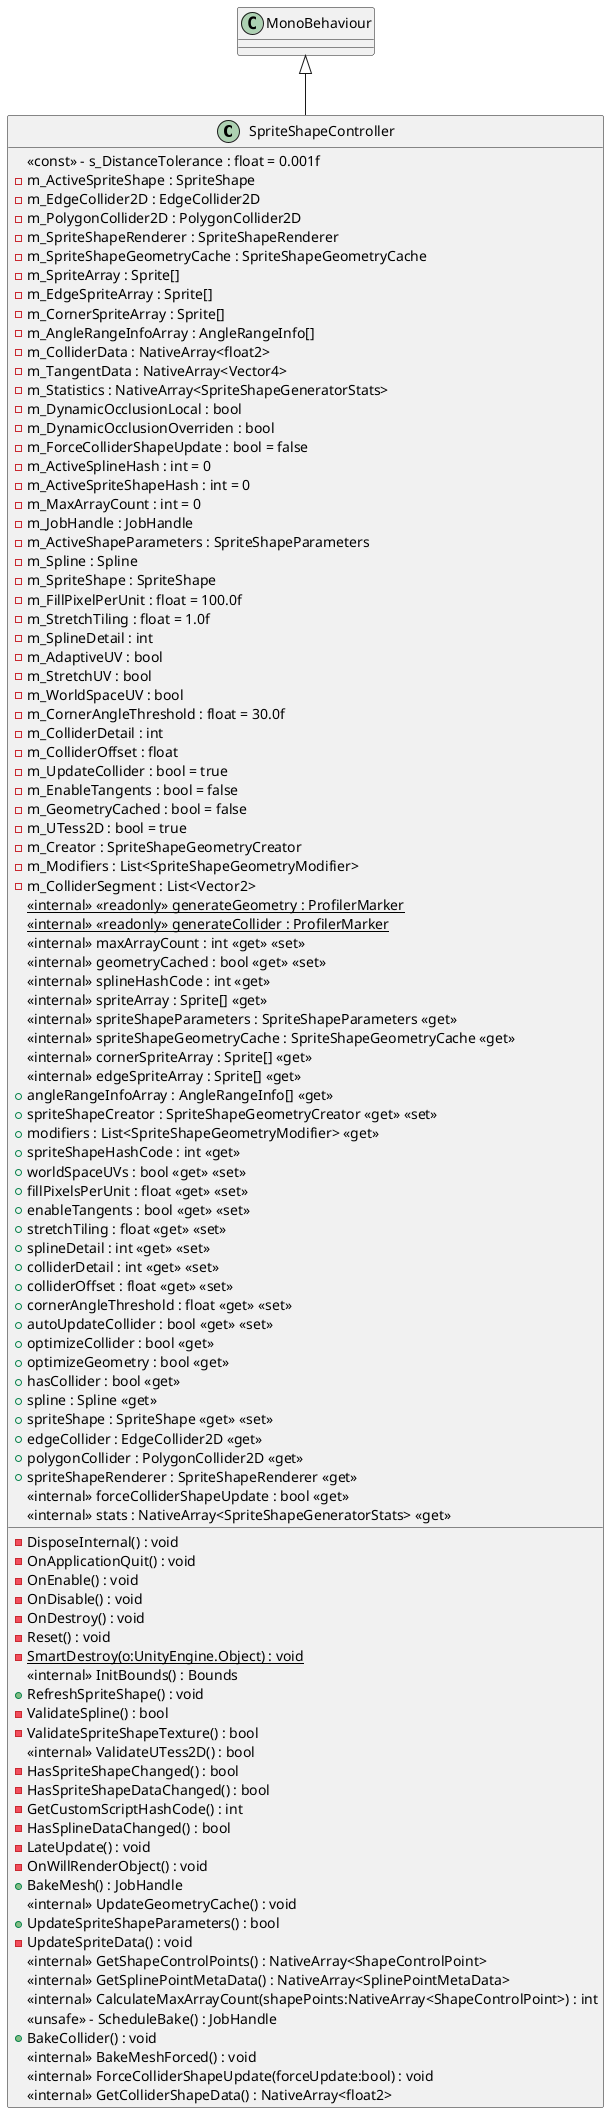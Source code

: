 @startuml
class SpriteShapeController {
    <<const>> - s_DistanceTolerance : float = 0.001f
    - m_ActiveSpriteShape : SpriteShape
    - m_EdgeCollider2D : EdgeCollider2D
    - m_PolygonCollider2D : PolygonCollider2D
    - m_SpriteShapeRenderer : SpriteShapeRenderer
    - m_SpriteShapeGeometryCache : SpriteShapeGeometryCache
    - m_SpriteArray : Sprite[]
    - m_EdgeSpriteArray : Sprite[]
    - m_CornerSpriteArray : Sprite[]
    - m_AngleRangeInfoArray : AngleRangeInfo[]
    - m_ColliderData : NativeArray<float2>
    - m_TangentData : NativeArray<Vector4>
    - m_Statistics : NativeArray<SpriteShapeGeneratorStats>
    - m_DynamicOcclusionLocal : bool
    - m_DynamicOcclusionOverriden : bool
    - m_ForceColliderShapeUpdate : bool = false
    - m_ActiveSplineHash : int = 0
    - m_ActiveSpriteShapeHash : int = 0
    - m_MaxArrayCount : int = 0
    - m_JobHandle : JobHandle
    - m_ActiveShapeParameters : SpriteShapeParameters
    - m_Spline : Spline
    - m_SpriteShape : SpriteShape
    - m_FillPixelPerUnit : float = 100.0f
    - m_StretchTiling : float = 1.0f
    - m_SplineDetail : int
    - m_AdaptiveUV : bool
    - m_StretchUV : bool
    - m_WorldSpaceUV : bool
    - m_CornerAngleThreshold : float = 30.0f
    - m_ColliderDetail : int
    - m_ColliderOffset : float
    - m_UpdateCollider : bool = true
    - m_EnableTangents : bool = false
    - m_GeometryCached : bool = false
    - m_UTess2D : bool = true
    - m_Creator : SpriteShapeGeometryCreator
    - m_Modifiers : List<SpriteShapeGeometryModifier>
    - m_ColliderSegment : List<Vector2>
    <<internal>> {static} <<readonly>> generateGeometry : ProfilerMarker
    <<internal>> {static} <<readonly>> generateCollider : ProfilerMarker
    <<internal>> maxArrayCount : int <<get>> <<set>>
    <<internal>> geometryCached : bool <<get>> <<set>>
    <<internal>> splineHashCode : int <<get>>
    <<internal>> spriteArray : Sprite[] <<get>>
    <<internal>> spriteShapeParameters : SpriteShapeParameters <<get>>
    <<internal>> spriteShapeGeometryCache : SpriteShapeGeometryCache <<get>>
    <<internal>> cornerSpriteArray : Sprite[] <<get>>
    <<internal>> edgeSpriteArray : Sprite[] <<get>>
    + angleRangeInfoArray : AngleRangeInfo[] <<get>>
    + spriteShapeCreator : SpriteShapeGeometryCreator <<get>> <<set>>
    + modifiers : List<SpriteShapeGeometryModifier> <<get>>
    + spriteShapeHashCode : int <<get>>
    + worldSpaceUVs : bool <<get>> <<set>>
    + fillPixelsPerUnit : float <<get>> <<set>>
    + enableTangents : bool <<get>> <<set>>
    + stretchTiling : float <<get>> <<set>>
    + splineDetail : int <<get>> <<set>>
    + colliderDetail : int <<get>> <<set>>
    + colliderOffset : float <<get>> <<set>>
    + cornerAngleThreshold : float <<get>> <<set>>
    + autoUpdateCollider : bool <<get>> <<set>>
    + optimizeCollider : bool <<get>>
    + optimizeGeometry : bool <<get>>
    + hasCollider : bool <<get>>
    + spline : Spline <<get>>
    + spriteShape : SpriteShape <<get>> <<set>>
    + edgeCollider : EdgeCollider2D <<get>>
    + polygonCollider : PolygonCollider2D <<get>>
    + spriteShapeRenderer : SpriteShapeRenderer <<get>>
    <<internal>> forceColliderShapeUpdate : bool <<get>>
    <<internal>> stats : NativeArray<SpriteShapeGeneratorStats> <<get>>
    - DisposeInternal() : void
    - OnApplicationQuit() : void
    - OnEnable() : void
    - OnDisable() : void
    - OnDestroy() : void
    - Reset() : void
    {static} - SmartDestroy(o:UnityEngine.Object) : void
    <<internal>> InitBounds() : Bounds
    + RefreshSpriteShape() : void
    - ValidateSpline() : bool
    - ValidateSpriteShapeTexture() : bool
    <<internal>> ValidateUTess2D() : bool
    - HasSpriteShapeChanged() : bool
    - HasSpriteShapeDataChanged() : bool
    - GetCustomScriptHashCode() : int
    - HasSplineDataChanged() : bool
    - LateUpdate() : void
    - OnWillRenderObject() : void
    + BakeMesh() : JobHandle
    <<internal>> UpdateGeometryCache() : void
    + UpdateSpriteShapeParameters() : bool
    - UpdateSpriteData() : void
    <<internal>> GetShapeControlPoints() : NativeArray<ShapeControlPoint>
    <<internal>> GetSplinePointMetaData() : NativeArray<SplinePointMetaData>
    <<internal>> CalculateMaxArrayCount(shapePoints:NativeArray<ShapeControlPoint>) : int
    <<unsafe>> - ScheduleBake() : JobHandle
    + BakeCollider() : void
    <<internal>> BakeMeshForced() : void
    <<internal>> ForceColliderShapeUpdate(forceUpdate:bool) : void
    <<internal>> GetColliderShapeData() : NativeArray<float2>
}
MonoBehaviour <|-- SpriteShapeController
@enduml

